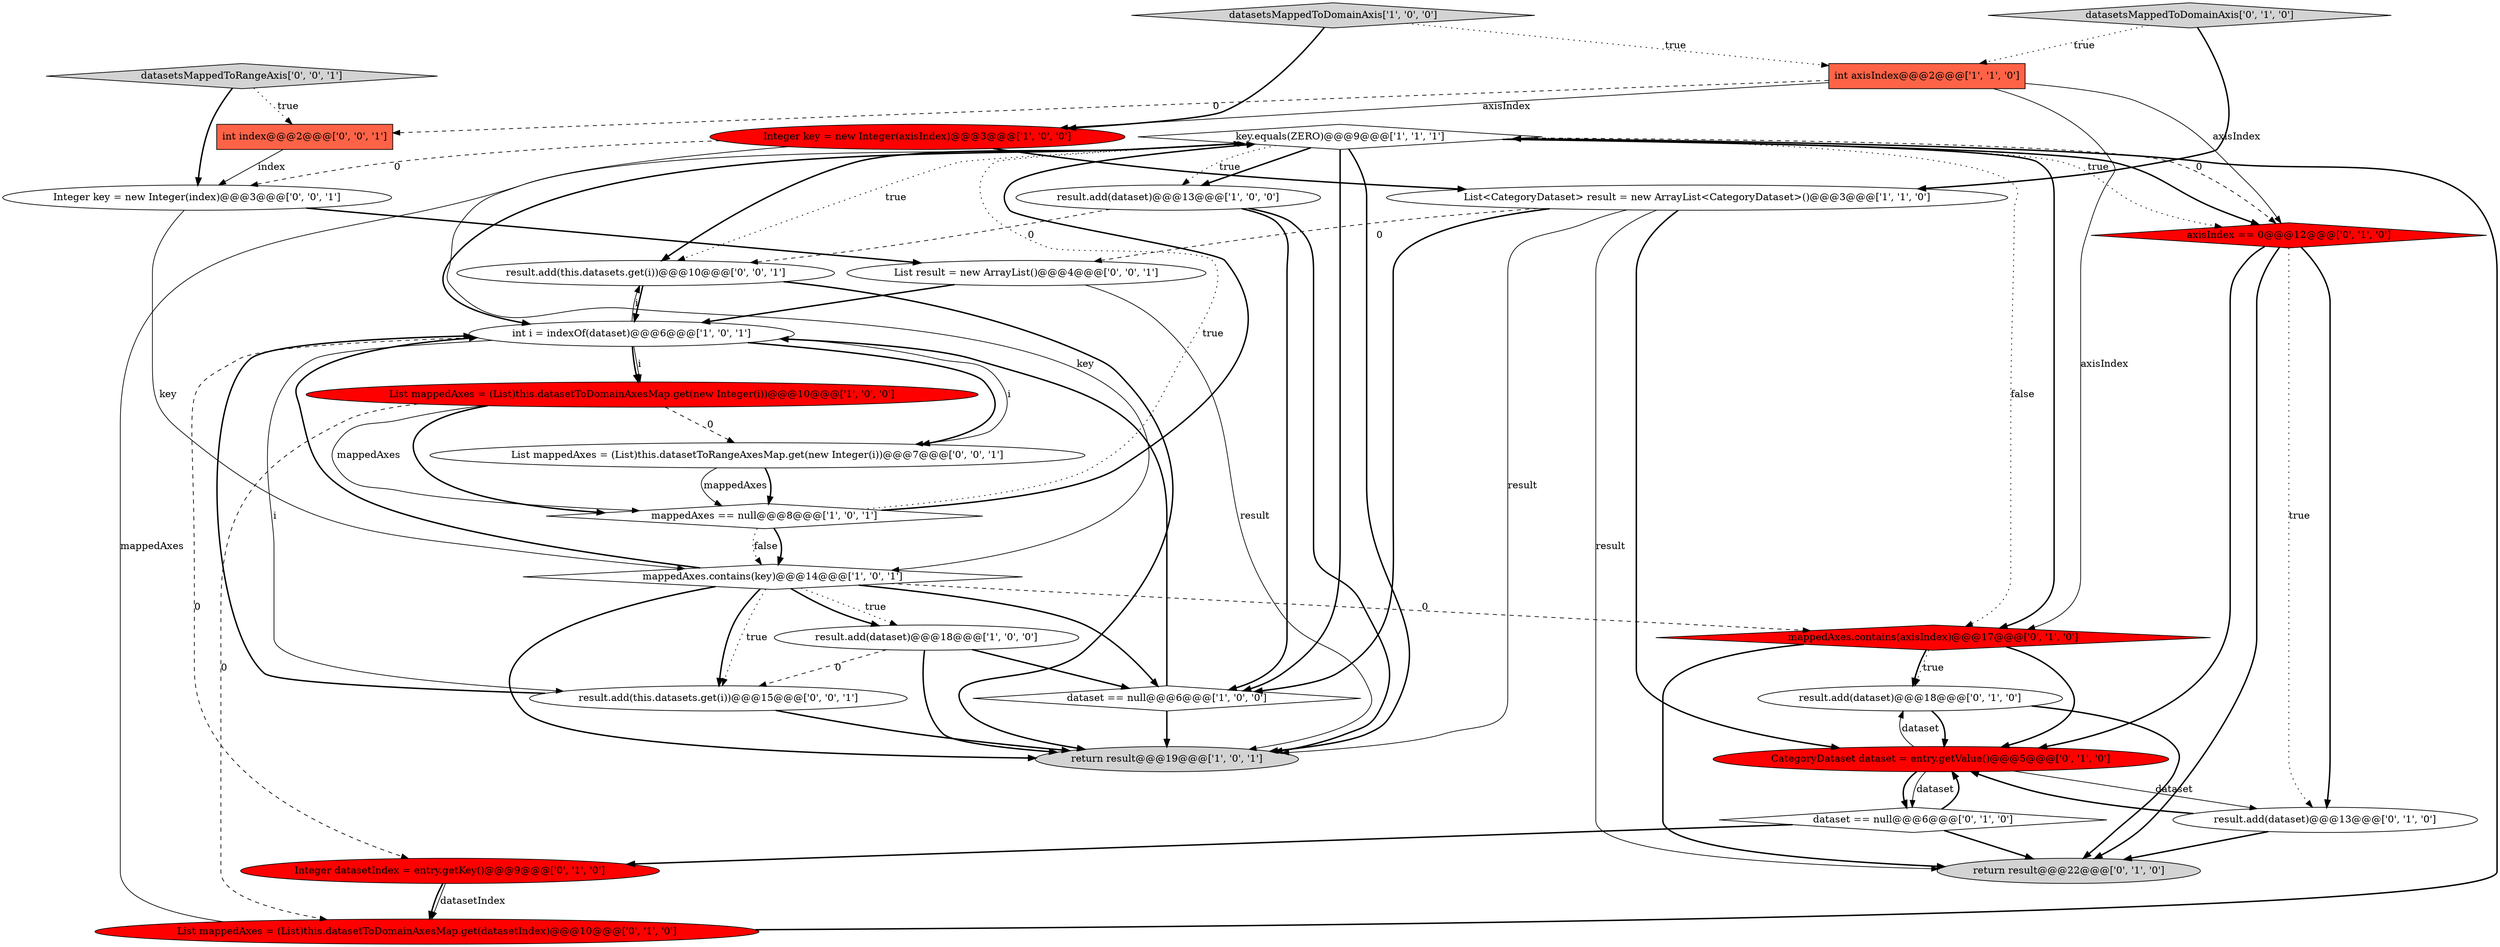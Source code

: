 digraph {
8 [style = filled, label = "key.equals(ZERO)@@@9@@@['1', '1', '1']", fillcolor = white, shape = diamond image = "AAA0AAABBB1BBB"];
4 [style = filled, label = "result.add(dataset)@@@18@@@['1', '0', '0']", fillcolor = white, shape = ellipse image = "AAA0AAABBB1BBB"];
25 [style = filled, label = "result.add(this.datasets.get(i))@@@15@@@['0', '0', '1']", fillcolor = white, shape = ellipse image = "AAA0AAABBB3BBB"];
24 [style = filled, label = "int index@@@2@@@['0', '0', '1']", fillcolor = tomato, shape = box image = "AAA0AAABBB3BBB"];
20 [style = filled, label = "result.add(dataset)@@@18@@@['0', '1', '0']", fillcolor = white, shape = ellipse image = "AAA0AAABBB2BBB"];
0 [style = filled, label = "datasetsMappedToDomainAxis['1', '0', '0']", fillcolor = lightgray, shape = diamond image = "AAA0AAABBB1BBB"];
16 [style = filled, label = "List mappedAxes = (List)this.datasetToDomainAxesMap.get(datasetIndex)@@@10@@@['0', '1', '0']", fillcolor = red, shape = ellipse image = "AAA1AAABBB2BBB"];
1 [style = filled, label = "int axisIndex@@@2@@@['1', '1', '0']", fillcolor = tomato, shape = box image = "AAA0AAABBB1BBB"];
26 [style = filled, label = "datasetsMappedToRangeAxis['0', '0', '1']", fillcolor = lightgray, shape = diamond image = "AAA0AAABBB3BBB"];
3 [style = filled, label = "result.add(dataset)@@@13@@@['1', '0', '0']", fillcolor = white, shape = ellipse image = "AAA0AAABBB1BBB"];
11 [style = filled, label = "List mappedAxes = (List)this.datasetToDomainAxesMap.get(new Integer(i))@@@10@@@['1', '0', '0']", fillcolor = red, shape = ellipse image = "AAA1AAABBB1BBB"];
27 [style = filled, label = "result.add(this.datasets.get(i))@@@10@@@['0', '0', '1']", fillcolor = white, shape = ellipse image = "AAA0AAABBB3BBB"];
2 [style = filled, label = "mappedAxes.contains(key)@@@14@@@['1', '0', '1']", fillcolor = white, shape = diamond image = "AAA0AAABBB1BBB"];
22 [style = filled, label = "datasetsMappedToDomainAxis['0', '1', '0']", fillcolor = lightgray, shape = diamond image = "AAA0AAABBB2BBB"];
14 [style = filled, label = "dataset == null@@@6@@@['0', '1', '0']", fillcolor = white, shape = diamond image = "AAA0AAABBB2BBB"];
19 [style = filled, label = "result.add(dataset)@@@13@@@['0', '1', '0']", fillcolor = white, shape = ellipse image = "AAA0AAABBB2BBB"];
10 [style = filled, label = "return result@@@19@@@['1', '0', '1']", fillcolor = lightgray, shape = ellipse image = "AAA0AAABBB1BBB"];
12 [style = filled, label = "Integer key = new Integer(axisIndex)@@@3@@@['1', '0', '0']", fillcolor = red, shape = ellipse image = "AAA1AAABBB1BBB"];
18 [style = filled, label = "return result@@@22@@@['0', '1', '0']", fillcolor = lightgray, shape = ellipse image = "AAA0AAABBB2BBB"];
9 [style = filled, label = "List<CategoryDataset> result = new ArrayList<CategoryDataset>()@@@3@@@['1', '1', '0']", fillcolor = white, shape = ellipse image = "AAA0AAABBB1BBB"];
29 [style = filled, label = "List mappedAxes = (List)this.datasetToRangeAxesMap.get(new Integer(i))@@@7@@@['0', '0', '1']", fillcolor = white, shape = ellipse image = "AAA0AAABBB3BBB"];
5 [style = filled, label = "dataset == null@@@6@@@['1', '0', '0']", fillcolor = white, shape = diamond image = "AAA0AAABBB1BBB"];
13 [style = filled, label = "axisIndex == 0@@@12@@@['0', '1', '0']", fillcolor = red, shape = diamond image = "AAA1AAABBB2BBB"];
28 [style = filled, label = "List result = new ArrayList()@@@4@@@['0', '0', '1']", fillcolor = white, shape = ellipse image = "AAA0AAABBB3BBB"];
7 [style = filled, label = "int i = indexOf(dataset)@@@6@@@['1', '0', '1']", fillcolor = white, shape = ellipse image = "AAA0AAABBB1BBB"];
6 [style = filled, label = "mappedAxes == null@@@8@@@['1', '0', '1']", fillcolor = white, shape = diamond image = "AAA0AAABBB1BBB"];
21 [style = filled, label = "Integer datasetIndex = entry.getKey()@@@9@@@['0', '1', '0']", fillcolor = red, shape = ellipse image = "AAA1AAABBB2BBB"];
23 [style = filled, label = "Integer key = new Integer(index)@@@3@@@['0', '0', '1']", fillcolor = white, shape = ellipse image = "AAA0AAABBB3BBB"];
15 [style = filled, label = "CategoryDataset dataset = entry.getValue()@@@5@@@['0', '1', '0']", fillcolor = red, shape = ellipse image = "AAA1AAABBB2BBB"];
17 [style = filled, label = "mappedAxes.contains(axisIndex)@@@17@@@['0', '1', '0']", fillcolor = red, shape = diamond image = "AAA1AAABBB2BBB"];
8->10 [style = bold, label=""];
1->12 [style = solid, label="axisIndex"];
11->16 [style = dashed, label="0"];
1->17 [style = solid, label="axisIndex"];
12->2 [style = solid, label="key"];
12->9 [style = bold, label=""];
2->17 [style = dashed, label="0"];
1->13 [style = solid, label="axisIndex"];
2->25 [style = dotted, label="true"];
23->28 [style = bold, label=""];
4->25 [style = dashed, label="0"];
29->6 [style = bold, label=""];
3->5 [style = bold, label=""];
11->6 [style = solid, label="mappedAxes"];
26->24 [style = dotted, label="true"];
27->7 [style = bold, label=""];
9->5 [style = bold, label=""];
21->16 [style = bold, label=""];
25->10 [style = bold, label=""];
19->15 [style = bold, label=""];
9->10 [style = solid, label="result"];
8->27 [style = bold, label=""];
20->15 [style = bold, label=""];
2->25 [style = bold, label=""];
17->20 [style = bold, label=""];
7->29 [style = bold, label=""];
17->20 [style = dotted, label="true"];
5->10 [style = bold, label=""];
19->18 [style = bold, label=""];
7->11 [style = bold, label=""];
7->21 [style = dashed, label="0"];
15->20 [style = solid, label="dataset"];
16->8 [style = solid, label="mappedAxes"];
29->6 [style = solid, label="mappedAxes"];
22->9 [style = bold, label=""];
21->16 [style = solid, label="datasetIndex"];
13->19 [style = dotted, label="true"];
25->7 [style = bold, label=""];
7->29 [style = solid, label="i"];
2->4 [style = bold, label=""];
8->13 [style = dashed, label="0"];
6->2 [style = bold, label=""];
8->17 [style = bold, label=""];
20->18 [style = bold, label=""];
3->10 [style = bold, label=""];
1->24 [style = dashed, label="0"];
17->15 [style = bold, label=""];
7->27 [style = solid, label="i"];
5->7 [style = bold, label=""];
14->18 [style = bold, label=""];
14->15 [style = bold, label=""];
13->15 [style = bold, label=""];
14->21 [style = bold, label=""];
13->18 [style = bold, label=""];
4->10 [style = bold, label=""];
8->17 [style = dotted, label="false"];
12->23 [style = dashed, label="0"];
15->14 [style = bold, label=""];
16->8 [style = bold, label=""];
0->12 [style = bold, label=""];
3->27 [style = dashed, label="0"];
8->3 [style = bold, label=""];
2->10 [style = bold, label=""];
8->3 [style = dotted, label="true"];
28->10 [style = solid, label="result"];
15->14 [style = solid, label="dataset"];
13->19 [style = bold, label=""];
22->1 [style = dotted, label="true"];
6->8 [style = dotted, label="true"];
24->23 [style = solid, label="index"];
27->10 [style = bold, label=""];
2->4 [style = dotted, label="true"];
8->13 [style = dotted, label="true"];
9->18 [style = solid, label="result"];
23->2 [style = solid, label="key"];
4->5 [style = bold, label=""];
8->13 [style = bold, label=""];
0->1 [style = dotted, label="true"];
2->5 [style = bold, label=""];
11->6 [style = bold, label=""];
6->2 [style = dotted, label="false"];
9->28 [style = dashed, label="0"];
28->7 [style = bold, label=""];
11->29 [style = dashed, label="0"];
7->25 [style = solid, label="i"];
8->7 [style = bold, label=""];
8->5 [style = bold, label=""];
15->19 [style = solid, label="dataset"];
9->15 [style = bold, label=""];
26->23 [style = bold, label=""];
6->8 [style = bold, label=""];
2->7 [style = bold, label=""];
8->27 [style = dotted, label="true"];
17->18 [style = bold, label=""];
7->11 [style = solid, label="i"];
}
